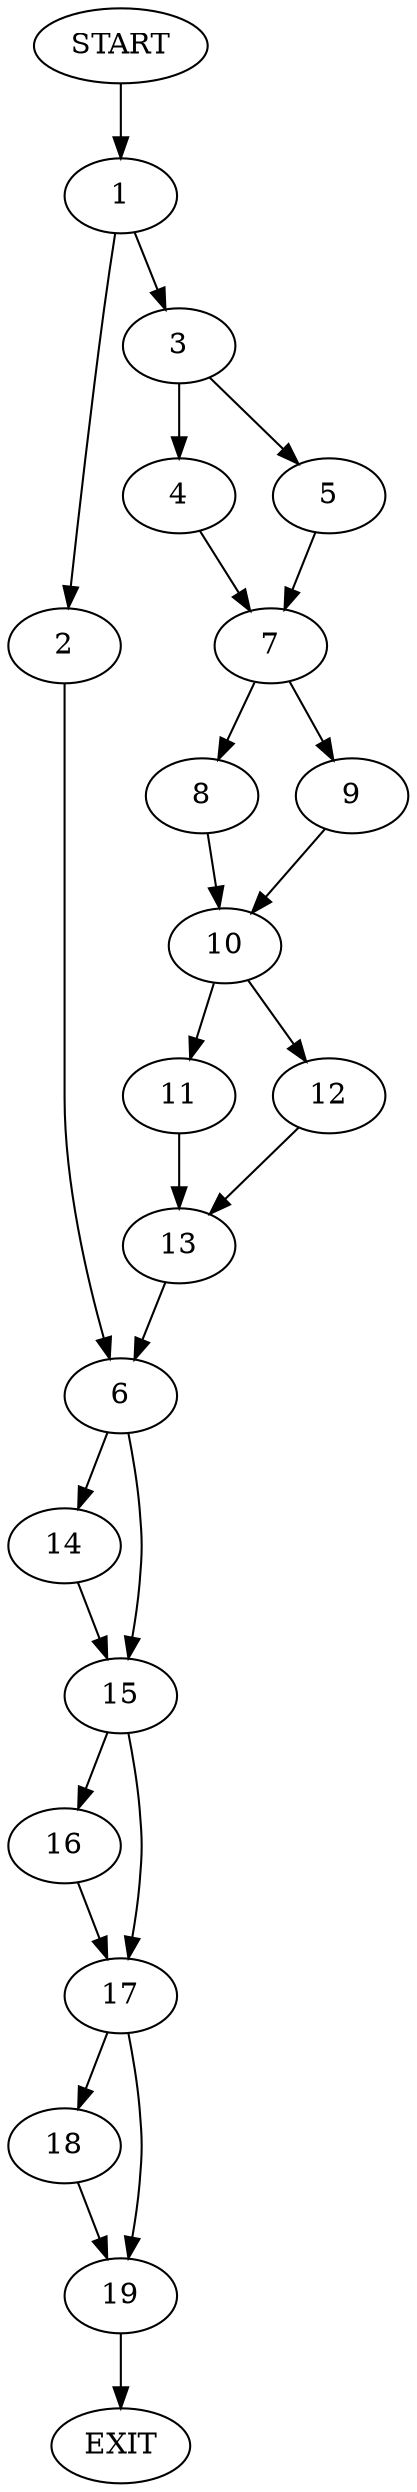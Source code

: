 digraph {
0 [label="START"]
20 [label="EXIT"]
0 -> 1
1 -> 2
1 -> 3
3 -> 4
3 -> 5
2 -> 6
5 -> 7
4 -> 7
7 -> 8
7 -> 9
8 -> 10
9 -> 10
10 -> 11
10 -> 12
11 -> 13
12 -> 13
13 -> 6
6 -> 14
6 -> 15
14 -> 15
15 -> 16
15 -> 17
16 -> 17
17 -> 18
17 -> 19
19 -> 20
18 -> 19
}

